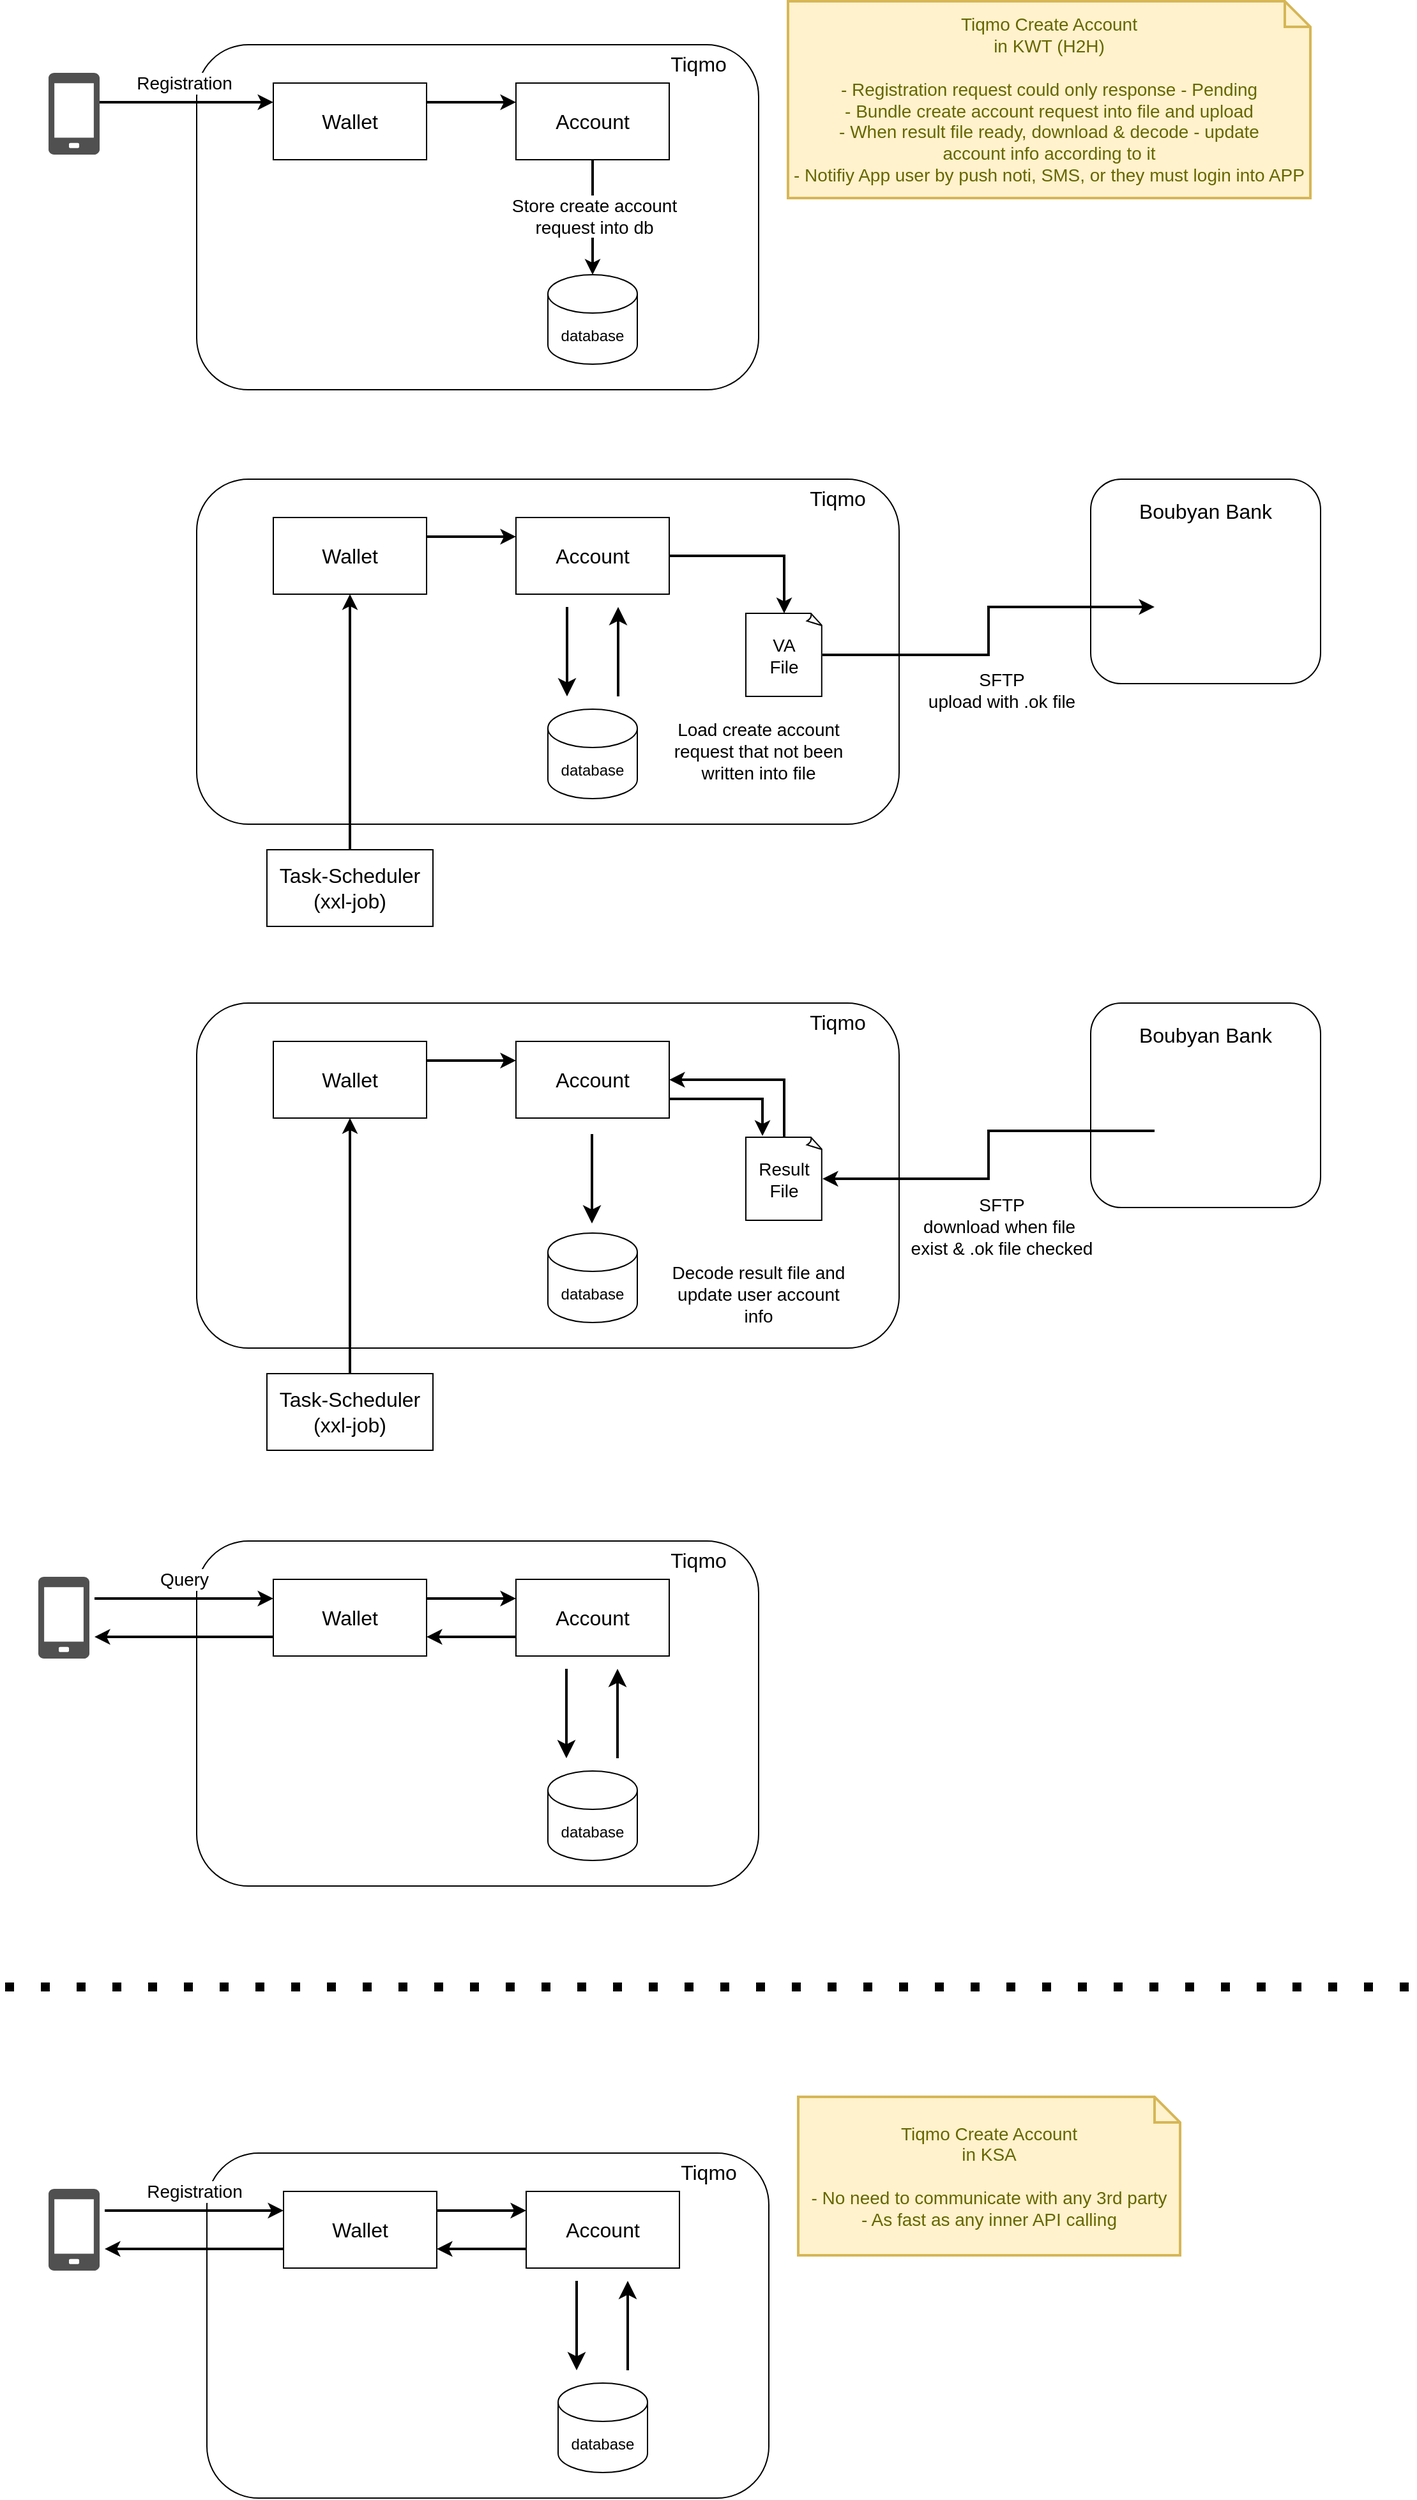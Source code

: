 <mxfile version="25.0.3">
  <diagram name="第 1 页" id="l_LyqZzCRxqH_LgvSI38">
    <mxGraphModel dx="1434" dy="738" grid="1" gridSize="10" guides="1" tooltips="1" connect="1" arrows="1" fold="1" page="1" pageScale="1" pageWidth="827" pageHeight="1169" math="0" shadow="0">
      <root>
        <mxCell id="0" />
        <mxCell id="1" parent="0" />
        <mxCell id="xTZsgKl8fFD3ckYoaLQe-24" value="" style="rounded=1;whiteSpace=wrap;html=1;" vertex="1" parent="1">
          <mxGeometry x="170" y="390" width="550" height="270" as="geometry" />
        </mxCell>
        <mxCell id="xTZsgKl8fFD3ckYoaLQe-11" value="" style="rounded=1;whiteSpace=wrap;html=1;" vertex="1" parent="1">
          <mxGeometry x="870" y="390" width="180" height="160" as="geometry" />
        </mxCell>
        <mxCell id="xTZsgKl8fFD3ckYoaLQe-6" value="" style="rounded=1;whiteSpace=wrap;html=1;" vertex="1" parent="1">
          <mxGeometry x="170" y="50" width="440" height="270" as="geometry" />
        </mxCell>
        <mxCell id="xTZsgKl8fFD3ckYoaLQe-17" style="edgeStyle=orthogonalEdgeStyle;rounded=0;orthogonalLoop=1;jettySize=auto;html=1;exitX=1;exitY=0.25;exitDx=0;exitDy=0;entryX=0;entryY=0.25;entryDx=0;entryDy=0;strokeWidth=2;" edge="1" parent="1" source="xTZsgKl8fFD3ckYoaLQe-7" target="xTZsgKl8fFD3ckYoaLQe-8">
          <mxGeometry relative="1" as="geometry" />
        </mxCell>
        <mxCell id="xTZsgKl8fFD3ckYoaLQe-7" value="&lt;font style=&quot;font-size: 16px;&quot;&gt;Wallet&lt;/font&gt;" style="rounded=0;whiteSpace=wrap;html=1;" vertex="1" parent="1">
          <mxGeometry x="230" y="80" width="120" height="60" as="geometry" />
        </mxCell>
        <mxCell id="xTZsgKl8fFD3ckYoaLQe-8" value="&lt;font style=&quot;font-size: 16px;&quot;&gt;Account&lt;/font&gt;" style="rounded=0;whiteSpace=wrap;html=1;" vertex="1" parent="1">
          <mxGeometry x="420" y="80" width="120" height="60" as="geometry" />
        </mxCell>
        <mxCell id="xTZsgKl8fFD3ckYoaLQe-9" value="database" style="shape=cylinder3;whiteSpace=wrap;html=1;boundedLbl=1;backgroundOutline=1;size=15;" vertex="1" parent="1">
          <mxGeometry x="445" y="230" width="70" height="70" as="geometry" />
        </mxCell>
        <mxCell id="xTZsgKl8fFD3ckYoaLQe-10" value="" style="shape=image;html=1;verticalAlign=top;verticalLabelPosition=bottom;labelBackgroundColor=#ffffff;imageAspect=0;aspect=fixed;image=https://cdn2.iconfinder.com/data/icons/whcompare-servers-web-hosting/50/sftp-128.png" vertex="1" parent="1">
          <mxGeometry x="920" y="450" width="80" height="80" as="geometry" />
        </mxCell>
        <mxCell id="xTZsgKl8fFD3ckYoaLQe-12" value="&lt;font style=&quot;font-size: 16px;&quot;&gt;Boubyan Bank&lt;/font&gt;" style="text;strokeColor=none;align=center;fillColor=none;html=1;verticalAlign=middle;whiteSpace=wrap;rounded=0;" vertex="1" parent="1">
          <mxGeometry x="890" y="390" width="140" height="50" as="geometry" />
        </mxCell>
        <mxCell id="xTZsgKl8fFD3ckYoaLQe-43" style="edgeStyle=orthogonalEdgeStyle;rounded=0;orthogonalLoop=1;jettySize=auto;html=1;exitX=1;exitY=0.5;exitDx=0;exitDy=0;exitPerimeter=0;entryX=0;entryY=0.5;entryDx=0;entryDy=0;strokeWidth=2;" edge="1" parent="1" source="xTZsgKl8fFD3ckYoaLQe-13" target="xTZsgKl8fFD3ckYoaLQe-10">
          <mxGeometry relative="1" as="geometry" />
        </mxCell>
        <mxCell id="xTZsgKl8fFD3ckYoaLQe-13" value="&lt;font style=&quot;font-size: 14px;&quot;&gt;VA&lt;/font&gt;&lt;div&gt;&lt;font style=&quot;font-size: 14px;&quot;&gt;File&lt;/font&gt;&lt;/div&gt;" style="whiteSpace=wrap;html=1;shape=mxgraph.basic.document" vertex="1" parent="1">
          <mxGeometry x="600" y="495" width="60" height="65" as="geometry" />
        </mxCell>
        <mxCell id="xTZsgKl8fFD3ckYoaLQe-15" value="" style="endArrow=classic;html=1;rounded=0;strokeWidth=2;" edge="1" parent="1">
          <mxGeometry width="50" height="50" relative="1" as="geometry">
            <mxPoint x="90" y="95" as="sourcePoint" />
            <mxPoint x="230" y="95" as="targetPoint" />
          </mxGeometry>
        </mxCell>
        <mxCell id="xTZsgKl8fFD3ckYoaLQe-16" value="&lt;font style=&quot;font-size: 14px;&quot;&gt;Registration&lt;/font&gt;" style="edgeLabel;html=1;align=center;verticalAlign=middle;resizable=0;points=[];" vertex="1" connectable="0" parent="xTZsgKl8fFD3ckYoaLQe-15">
          <mxGeometry x="-0.458" y="-2" relative="1" as="geometry">
            <mxPoint x="32" y="-17" as="offset" />
          </mxGeometry>
        </mxCell>
        <mxCell id="xTZsgKl8fFD3ckYoaLQe-18" style="edgeStyle=orthogonalEdgeStyle;rounded=0;orthogonalLoop=1;jettySize=auto;html=1;entryX=0.5;entryY=0;entryDx=0;entryDy=0;entryPerimeter=0;strokeWidth=2;exitX=0.5;exitY=1;exitDx=0;exitDy=0;" edge="1" parent="1" source="xTZsgKl8fFD3ckYoaLQe-8" target="xTZsgKl8fFD3ckYoaLQe-9">
          <mxGeometry relative="1" as="geometry">
            <mxPoint x="450" y="140" as="sourcePoint" />
          </mxGeometry>
        </mxCell>
        <mxCell id="xTZsgKl8fFD3ckYoaLQe-19" value="&lt;font style=&quot;font-size: 14px;&quot;&gt;Store create account&lt;/font&gt;&lt;div&gt;&lt;font style=&quot;font-size: 14px;&quot;&gt;request into db&lt;/font&gt;&lt;/div&gt;" style="edgeLabel;html=1;align=center;verticalAlign=middle;resizable=0;points=[];" vertex="1" connectable="0" parent="xTZsgKl8fFD3ckYoaLQe-18">
          <mxGeometry x="-0.035" y="1" relative="1" as="geometry">
            <mxPoint as="offset" />
          </mxGeometry>
        </mxCell>
        <mxCell id="xTZsgKl8fFD3ckYoaLQe-25" style="edgeStyle=orthogonalEdgeStyle;rounded=0;orthogonalLoop=1;jettySize=auto;html=1;exitX=1;exitY=0.25;exitDx=0;exitDy=0;entryX=0;entryY=0.25;entryDx=0;entryDy=0;strokeWidth=2;" edge="1" parent="1" source="xTZsgKl8fFD3ckYoaLQe-26" target="xTZsgKl8fFD3ckYoaLQe-27">
          <mxGeometry relative="1" as="geometry" />
        </mxCell>
        <mxCell id="xTZsgKl8fFD3ckYoaLQe-26" value="&lt;font style=&quot;font-size: 16px;&quot;&gt;Wallet&lt;/font&gt;" style="rounded=0;whiteSpace=wrap;html=1;" vertex="1" parent="1">
          <mxGeometry x="230" y="420" width="120" height="60" as="geometry" />
        </mxCell>
        <mxCell id="xTZsgKl8fFD3ckYoaLQe-27" value="&lt;font style=&quot;font-size: 16px;&quot;&gt;Account&lt;/font&gt;" style="rounded=0;whiteSpace=wrap;html=1;" vertex="1" parent="1">
          <mxGeometry x="420" y="420" width="120" height="60" as="geometry" />
        </mxCell>
        <mxCell id="xTZsgKl8fFD3ckYoaLQe-28" value="database" style="shape=cylinder3;whiteSpace=wrap;html=1;boundedLbl=1;backgroundOutline=1;size=15;" vertex="1" parent="1">
          <mxGeometry x="445" y="570" width="70" height="70" as="geometry" />
        </mxCell>
        <mxCell id="xTZsgKl8fFD3ckYoaLQe-34" style="edgeStyle=orthogonalEdgeStyle;rounded=0;orthogonalLoop=1;jettySize=auto;html=1;exitX=0.5;exitY=0;exitDx=0;exitDy=0;entryX=0.5;entryY=1;entryDx=0;entryDy=0;strokeWidth=2;" edge="1" parent="1" source="xTZsgKl8fFD3ckYoaLQe-32" target="xTZsgKl8fFD3ckYoaLQe-26">
          <mxGeometry relative="1" as="geometry" />
        </mxCell>
        <mxCell id="xTZsgKl8fFD3ckYoaLQe-32" value="&lt;font style=&quot;font-size: 16px;&quot;&gt;Task-Scheduler&lt;/font&gt;&lt;div&gt;&lt;font style=&quot;font-size: 16px;&quot;&gt;(xxl-job)&lt;/font&gt;&lt;/div&gt;" style="rounded=0;whiteSpace=wrap;html=1;" vertex="1" parent="1">
          <mxGeometry x="225" y="680" width="130" height="60" as="geometry" />
        </mxCell>
        <mxCell id="xTZsgKl8fFD3ckYoaLQe-35" value="&lt;font style=&quot;font-size: 16px;&quot;&gt;Tiqmo&lt;/font&gt;" style="text;strokeColor=none;align=center;fillColor=none;html=1;verticalAlign=middle;whiteSpace=wrap;rounded=0;" vertex="1" parent="1">
          <mxGeometry x="493" y="40" width="140" height="50" as="geometry" />
        </mxCell>
        <mxCell id="xTZsgKl8fFD3ckYoaLQe-36" value="&lt;font style=&quot;font-size: 16px;&quot;&gt;Tiqmo&lt;/font&gt;" style="text;strokeColor=none;align=center;fillColor=none;html=1;verticalAlign=middle;whiteSpace=wrap;rounded=0;" vertex="1" parent="1">
          <mxGeometry x="602" y="380" width="140" height="50" as="geometry" />
        </mxCell>
        <mxCell id="xTZsgKl8fFD3ckYoaLQe-40" value="" style="edgeStyle=elbowEdgeStyle;elbow=vertical;endArrow=classic;html=1;curved=0;rounded=0;endSize=8;startSize=8;strokeWidth=2;" edge="1" parent="1">
          <mxGeometry width="50" height="50" relative="1" as="geometry">
            <mxPoint x="460" y="490" as="sourcePoint" />
            <mxPoint x="460" y="560" as="targetPoint" />
          </mxGeometry>
        </mxCell>
        <mxCell id="xTZsgKl8fFD3ckYoaLQe-41" value="" style="edgeStyle=elbowEdgeStyle;elbow=vertical;endArrow=classic;html=1;curved=0;rounded=0;endSize=8;startSize=8;strokeWidth=2;" edge="1" parent="1">
          <mxGeometry width="50" height="50" relative="1" as="geometry">
            <mxPoint x="500" y="560" as="sourcePoint" />
            <mxPoint x="500" y="490" as="targetPoint" />
          </mxGeometry>
        </mxCell>
        <mxCell id="xTZsgKl8fFD3ckYoaLQe-42" style="edgeStyle=orthogonalEdgeStyle;rounded=0;orthogonalLoop=1;jettySize=auto;html=1;exitX=1;exitY=0.5;exitDx=0;exitDy=0;entryX=0.5;entryY=0;entryDx=0;entryDy=0;entryPerimeter=0;strokeWidth=2;" edge="1" parent="1" source="xTZsgKl8fFD3ckYoaLQe-27" target="xTZsgKl8fFD3ckYoaLQe-13">
          <mxGeometry relative="1" as="geometry" />
        </mxCell>
        <mxCell id="xTZsgKl8fFD3ckYoaLQe-44" value="&lt;font style=&quot;font-size: 14px;&quot;&gt;Load create account request that not been written into file&lt;/font&gt;" style="text;strokeColor=none;align=center;fillColor=none;html=1;verticalAlign=middle;whiteSpace=wrap;rounded=0;" vertex="1" parent="1">
          <mxGeometry x="530" y="565" width="160" height="75" as="geometry" />
        </mxCell>
        <mxCell id="xTZsgKl8fFD3ckYoaLQe-45" value="&lt;font style=&quot;font-size: 14px;&quot;&gt;SFTP&lt;/font&gt;&lt;div&gt;&lt;font style=&quot;font-size: 14px;&quot;&gt;upload with .ok file&lt;/font&gt;&lt;/div&gt;" style="text;html=1;align=center;verticalAlign=middle;resizable=0;points=[];autosize=1;strokeColor=none;fillColor=none;" vertex="1" parent="1">
          <mxGeometry x="730" y="530" width="140" height="50" as="geometry" />
        </mxCell>
        <mxCell id="xTZsgKl8fFD3ckYoaLQe-46" value="" style="rounded=1;whiteSpace=wrap;html=1;" vertex="1" parent="1">
          <mxGeometry x="170" y="800" width="550" height="270" as="geometry" />
        </mxCell>
        <mxCell id="xTZsgKl8fFD3ckYoaLQe-47" value="" style="rounded=1;whiteSpace=wrap;html=1;" vertex="1" parent="1">
          <mxGeometry x="870" y="800" width="180" height="160" as="geometry" />
        </mxCell>
        <mxCell id="xTZsgKl8fFD3ckYoaLQe-48" value="" style="shape=image;html=1;verticalAlign=top;verticalLabelPosition=bottom;labelBackgroundColor=#ffffff;imageAspect=0;aspect=fixed;image=https://cdn2.iconfinder.com/data/icons/whcompare-servers-web-hosting/50/sftp-128.png" vertex="1" parent="1">
          <mxGeometry x="920" y="860" width="80" height="80" as="geometry" />
        </mxCell>
        <mxCell id="xTZsgKl8fFD3ckYoaLQe-49" value="&lt;font style=&quot;font-size: 16px;&quot;&gt;Boubyan Bank&lt;/font&gt;" style="text;strokeColor=none;align=center;fillColor=none;html=1;verticalAlign=middle;whiteSpace=wrap;rounded=0;" vertex="1" parent="1">
          <mxGeometry x="890" y="800" width="140" height="50" as="geometry" />
        </mxCell>
        <mxCell id="xTZsgKl8fFD3ckYoaLQe-65" style="edgeStyle=orthogonalEdgeStyle;rounded=0;orthogonalLoop=1;jettySize=auto;html=1;exitX=0.5;exitY=0;exitDx=0;exitDy=0;exitPerimeter=0;entryX=1;entryY=0.5;entryDx=0;entryDy=0;strokeWidth=2;" edge="1" parent="1" source="xTZsgKl8fFD3ckYoaLQe-51" target="xTZsgKl8fFD3ckYoaLQe-54">
          <mxGeometry relative="1" as="geometry" />
        </mxCell>
        <mxCell id="xTZsgKl8fFD3ckYoaLQe-51" value="&lt;font style=&quot;font-size: 14px;&quot;&gt;Result&lt;/font&gt;&lt;div&gt;&lt;font style=&quot;font-size: 14px;&quot;&gt;File&lt;/font&gt;&lt;/div&gt;" style="whiteSpace=wrap;html=1;shape=mxgraph.basic.document" vertex="1" parent="1">
          <mxGeometry x="600" y="905" width="60" height="65" as="geometry" />
        </mxCell>
        <mxCell id="xTZsgKl8fFD3ckYoaLQe-52" style="edgeStyle=orthogonalEdgeStyle;rounded=0;orthogonalLoop=1;jettySize=auto;html=1;exitX=1;exitY=0.25;exitDx=0;exitDy=0;entryX=0;entryY=0.25;entryDx=0;entryDy=0;strokeWidth=2;" edge="1" parent="1" source="xTZsgKl8fFD3ckYoaLQe-53" target="xTZsgKl8fFD3ckYoaLQe-54">
          <mxGeometry relative="1" as="geometry" />
        </mxCell>
        <mxCell id="xTZsgKl8fFD3ckYoaLQe-53" value="&lt;font style=&quot;font-size: 16px;&quot;&gt;Wallet&lt;/font&gt;" style="rounded=0;whiteSpace=wrap;html=1;" vertex="1" parent="1">
          <mxGeometry x="230" y="830" width="120" height="60" as="geometry" />
        </mxCell>
        <mxCell id="xTZsgKl8fFD3ckYoaLQe-54" value="&lt;font style=&quot;font-size: 16px;&quot;&gt;Account&lt;/font&gt;" style="rounded=0;whiteSpace=wrap;html=1;" vertex="1" parent="1">
          <mxGeometry x="420" y="830" width="120" height="60" as="geometry" />
        </mxCell>
        <mxCell id="xTZsgKl8fFD3ckYoaLQe-55" value="database" style="shape=cylinder3;whiteSpace=wrap;html=1;boundedLbl=1;backgroundOutline=1;size=15;" vertex="1" parent="1">
          <mxGeometry x="445" y="980" width="70" height="70" as="geometry" />
        </mxCell>
        <mxCell id="xTZsgKl8fFD3ckYoaLQe-56" style="edgeStyle=orthogonalEdgeStyle;rounded=0;orthogonalLoop=1;jettySize=auto;html=1;exitX=0.5;exitY=0;exitDx=0;exitDy=0;entryX=0.5;entryY=1;entryDx=0;entryDy=0;strokeWidth=2;" edge="1" parent="1" source="xTZsgKl8fFD3ckYoaLQe-57" target="xTZsgKl8fFD3ckYoaLQe-53">
          <mxGeometry relative="1" as="geometry" />
        </mxCell>
        <mxCell id="xTZsgKl8fFD3ckYoaLQe-57" value="&lt;font style=&quot;font-size: 16px;&quot;&gt;Task-Scheduler&lt;/font&gt;&lt;div&gt;&lt;font style=&quot;font-size: 16px;&quot;&gt;(xxl-job)&lt;/font&gt;&lt;/div&gt;" style="rounded=0;whiteSpace=wrap;html=1;" vertex="1" parent="1">
          <mxGeometry x="225" y="1090" width="130" height="60" as="geometry" />
        </mxCell>
        <mxCell id="xTZsgKl8fFD3ckYoaLQe-58" value="&lt;font style=&quot;font-size: 16px;&quot;&gt;Tiqmo&lt;/font&gt;" style="text;strokeColor=none;align=center;fillColor=none;html=1;verticalAlign=middle;whiteSpace=wrap;rounded=0;" vertex="1" parent="1">
          <mxGeometry x="602" y="790" width="140" height="50" as="geometry" />
        </mxCell>
        <mxCell id="xTZsgKl8fFD3ckYoaLQe-59" value="" style="edgeStyle=elbowEdgeStyle;elbow=vertical;endArrow=classic;html=1;curved=0;rounded=0;endSize=8;startSize=8;strokeWidth=2;" edge="1" parent="1">
          <mxGeometry width="50" height="50" relative="1" as="geometry">
            <mxPoint x="479.5" y="902.5" as="sourcePoint" />
            <mxPoint x="479.5" y="972.5" as="targetPoint" />
          </mxGeometry>
        </mxCell>
        <mxCell id="xTZsgKl8fFD3ckYoaLQe-62" value="&lt;span style=&quot;font-size: 14px;&quot;&gt;Decode result file and&lt;/span&gt;&lt;div&gt;&lt;span style=&quot;font-size: 14px;&quot;&gt;update user account&lt;/span&gt;&lt;/div&gt;&lt;div&gt;&lt;span style=&quot;font-size: 14px;&quot;&gt;info&lt;/span&gt;&lt;/div&gt;" style="text;strokeColor=none;align=center;fillColor=none;html=1;verticalAlign=middle;whiteSpace=wrap;rounded=0;" vertex="1" parent="1">
          <mxGeometry x="530" y="990" width="160" height="75" as="geometry" />
        </mxCell>
        <mxCell id="xTZsgKl8fFD3ckYoaLQe-63" value="&lt;font style=&quot;font-size: 14px;&quot;&gt;SFTP&lt;/font&gt;&lt;div&gt;&lt;font style=&quot;font-size: 14px;&quot;&gt;download when file&amp;nbsp;&lt;/font&gt;&lt;/div&gt;&lt;div&gt;&lt;font style=&quot;font-size: 14px;&quot;&gt;exist &amp;amp;&amp;nbsp;&lt;/font&gt;&lt;span style=&quot;font-size: 14px; background-color: initial;&quot;&gt;.ok file checked&lt;/span&gt;&lt;/div&gt;" style="text;html=1;align=center;verticalAlign=middle;resizable=0;points=[];autosize=1;strokeColor=none;fillColor=none;" vertex="1" parent="1">
          <mxGeometry x="715" y="945" width="170" height="60" as="geometry" />
        </mxCell>
        <mxCell id="xTZsgKl8fFD3ckYoaLQe-64" style="edgeStyle=orthogonalEdgeStyle;rounded=0;orthogonalLoop=1;jettySize=auto;html=1;exitX=0;exitY=0.5;exitDx=0;exitDy=0;entryX=1;entryY=0.5;entryDx=0;entryDy=0;entryPerimeter=0;strokeWidth=2;" edge="1" parent="1" source="xTZsgKl8fFD3ckYoaLQe-48" target="xTZsgKl8fFD3ckYoaLQe-51">
          <mxGeometry relative="1" as="geometry" />
        </mxCell>
        <mxCell id="xTZsgKl8fFD3ckYoaLQe-66" style="edgeStyle=orthogonalEdgeStyle;rounded=0;orthogonalLoop=1;jettySize=auto;html=1;exitX=1;exitY=0.75;exitDx=0;exitDy=0;entryX=0.217;entryY=-0.015;entryDx=0;entryDy=0;entryPerimeter=0;strokeWidth=2;" edge="1" parent="1" source="xTZsgKl8fFD3ckYoaLQe-54" target="xTZsgKl8fFD3ckYoaLQe-51">
          <mxGeometry relative="1" as="geometry" />
        </mxCell>
        <mxCell id="xTZsgKl8fFD3ckYoaLQe-67" value="" style="sketch=0;pointerEvents=1;shadow=0;dashed=0;html=1;strokeColor=none;fillColor=#505050;labelPosition=center;verticalLabelPosition=bottom;verticalAlign=top;outlineConnect=0;align=center;shape=mxgraph.office.devices.cell_phone_generic;" vertex="1" parent="1">
          <mxGeometry x="46" y="1249" width="40" height="64" as="geometry" />
        </mxCell>
        <mxCell id="xTZsgKl8fFD3ckYoaLQe-68" value="" style="rounded=1;whiteSpace=wrap;html=1;" vertex="1" parent="1">
          <mxGeometry x="170" y="1221" width="440" height="270" as="geometry" />
        </mxCell>
        <mxCell id="xTZsgKl8fFD3ckYoaLQe-69" style="edgeStyle=orthogonalEdgeStyle;rounded=0;orthogonalLoop=1;jettySize=auto;html=1;exitX=1;exitY=0.25;exitDx=0;exitDy=0;entryX=0;entryY=0.25;entryDx=0;entryDy=0;strokeWidth=2;" edge="1" parent="1" source="xTZsgKl8fFD3ckYoaLQe-70" target="xTZsgKl8fFD3ckYoaLQe-71">
          <mxGeometry relative="1" as="geometry" />
        </mxCell>
        <mxCell id="xTZsgKl8fFD3ckYoaLQe-83" style="edgeStyle=orthogonalEdgeStyle;rounded=0;orthogonalLoop=1;jettySize=auto;html=1;exitX=0;exitY=0.75;exitDx=0;exitDy=0;strokeWidth=2;" edge="1" parent="1" source="xTZsgKl8fFD3ckYoaLQe-70">
          <mxGeometry relative="1" as="geometry">
            <mxPoint x="90" y="1296" as="targetPoint" />
          </mxGeometry>
        </mxCell>
        <mxCell id="xTZsgKl8fFD3ckYoaLQe-70" value="&lt;font style=&quot;font-size: 16px;&quot;&gt;Wallet&lt;/font&gt;" style="rounded=0;whiteSpace=wrap;html=1;" vertex="1" parent="1">
          <mxGeometry x="230" y="1251" width="120" height="60" as="geometry" />
        </mxCell>
        <mxCell id="xTZsgKl8fFD3ckYoaLQe-80" style="edgeStyle=orthogonalEdgeStyle;rounded=0;orthogonalLoop=1;jettySize=auto;html=1;exitX=0;exitY=0.75;exitDx=0;exitDy=0;entryX=1;entryY=0.75;entryDx=0;entryDy=0;strokeWidth=2;" edge="1" parent="1" source="xTZsgKl8fFD3ckYoaLQe-71" target="xTZsgKl8fFD3ckYoaLQe-70">
          <mxGeometry relative="1" as="geometry" />
        </mxCell>
        <mxCell id="xTZsgKl8fFD3ckYoaLQe-71" value="&lt;font style=&quot;font-size: 16px;&quot;&gt;Account&lt;/font&gt;" style="rounded=0;whiteSpace=wrap;html=1;" vertex="1" parent="1">
          <mxGeometry x="420" y="1251" width="120" height="60" as="geometry" />
        </mxCell>
        <mxCell id="xTZsgKl8fFD3ckYoaLQe-72" value="database" style="shape=cylinder3;whiteSpace=wrap;html=1;boundedLbl=1;backgroundOutline=1;size=15;" vertex="1" parent="1">
          <mxGeometry x="445" y="1401" width="70" height="70" as="geometry" />
        </mxCell>
        <mxCell id="xTZsgKl8fFD3ckYoaLQe-73" value="" style="endArrow=classic;html=1;rounded=0;strokeWidth=2;" edge="1" parent="1">
          <mxGeometry width="50" height="50" relative="1" as="geometry">
            <mxPoint x="90" y="1266" as="sourcePoint" />
            <mxPoint x="230" y="1266" as="targetPoint" />
          </mxGeometry>
        </mxCell>
        <mxCell id="xTZsgKl8fFD3ckYoaLQe-74" value="&lt;font style=&quot;font-size: 14px;&quot;&gt;Query&lt;/font&gt;" style="edgeLabel;html=1;align=center;verticalAlign=middle;resizable=0;points=[];" vertex="1" connectable="0" parent="xTZsgKl8fFD3ckYoaLQe-73">
          <mxGeometry x="-0.458" y="-2" relative="1" as="geometry">
            <mxPoint x="32" y="-17" as="offset" />
          </mxGeometry>
        </mxCell>
        <mxCell id="xTZsgKl8fFD3ckYoaLQe-77" value="&lt;font style=&quot;font-size: 16px;&quot;&gt;Tiqmo&lt;/font&gt;" style="text;strokeColor=none;align=center;fillColor=none;html=1;verticalAlign=middle;whiteSpace=wrap;rounded=0;" vertex="1" parent="1">
          <mxGeometry x="493" y="1211" width="140" height="50" as="geometry" />
        </mxCell>
        <mxCell id="xTZsgKl8fFD3ckYoaLQe-78" value="" style="edgeStyle=elbowEdgeStyle;elbow=vertical;endArrow=classic;html=1;curved=0;rounded=0;endSize=8;startSize=8;strokeWidth=2;" edge="1" parent="1">
          <mxGeometry width="50" height="50" relative="1" as="geometry">
            <mxPoint x="459.5" y="1321" as="sourcePoint" />
            <mxPoint x="459.5" y="1391" as="targetPoint" />
          </mxGeometry>
        </mxCell>
        <mxCell id="xTZsgKl8fFD3ckYoaLQe-79" value="" style="edgeStyle=elbowEdgeStyle;elbow=vertical;endArrow=classic;html=1;curved=0;rounded=0;endSize=8;startSize=8;strokeWidth=2;" edge="1" parent="1">
          <mxGeometry width="50" height="50" relative="1" as="geometry">
            <mxPoint x="499.5" y="1391" as="sourcePoint" />
            <mxPoint x="499.5" y="1321" as="targetPoint" />
          </mxGeometry>
        </mxCell>
        <mxCell id="xTZsgKl8fFD3ckYoaLQe-84" value="" style="sketch=0;pointerEvents=1;shadow=0;dashed=0;html=1;strokeColor=none;fillColor=#505050;labelPosition=center;verticalLabelPosition=bottom;verticalAlign=top;outlineConnect=0;align=center;shape=mxgraph.office.devices.cell_phone_generic;" vertex="1" parent="1">
          <mxGeometry x="54" y="72" width="40" height="64" as="geometry" />
        </mxCell>
        <mxCell id="xTZsgKl8fFD3ckYoaLQe-85" value="" style="endArrow=none;dashed=1;html=1;dashPattern=1 3;strokeWidth=7;rounded=0;" edge="1" parent="1">
          <mxGeometry width="50" height="50" relative="1" as="geometry">
            <mxPoint x="20" y="1570" as="sourcePoint" />
            <mxPoint x="1120" y="1570" as="targetPoint" />
          </mxGeometry>
        </mxCell>
        <mxCell id="xTZsgKl8fFD3ckYoaLQe-87" value="" style="sketch=0;pointerEvents=1;shadow=0;dashed=0;html=1;strokeColor=none;fillColor=#505050;labelPosition=center;verticalLabelPosition=bottom;verticalAlign=top;outlineConnect=0;align=center;shape=mxgraph.office.devices.cell_phone_generic;" vertex="1" parent="1">
          <mxGeometry x="54" y="1728" width="40" height="64" as="geometry" />
        </mxCell>
        <mxCell id="xTZsgKl8fFD3ckYoaLQe-88" value="" style="rounded=1;whiteSpace=wrap;html=1;" vertex="1" parent="1">
          <mxGeometry x="178" y="1700" width="440" height="270" as="geometry" />
        </mxCell>
        <mxCell id="xTZsgKl8fFD3ckYoaLQe-89" style="edgeStyle=orthogonalEdgeStyle;rounded=0;orthogonalLoop=1;jettySize=auto;html=1;exitX=1;exitY=0.25;exitDx=0;exitDy=0;entryX=0;entryY=0.25;entryDx=0;entryDy=0;strokeWidth=2;" edge="1" parent="1" source="xTZsgKl8fFD3ckYoaLQe-91" target="xTZsgKl8fFD3ckYoaLQe-93">
          <mxGeometry relative="1" as="geometry" />
        </mxCell>
        <mxCell id="xTZsgKl8fFD3ckYoaLQe-90" style="edgeStyle=orthogonalEdgeStyle;rounded=0;orthogonalLoop=1;jettySize=auto;html=1;exitX=0;exitY=0.75;exitDx=0;exitDy=0;strokeWidth=2;" edge="1" parent="1" source="xTZsgKl8fFD3ckYoaLQe-91">
          <mxGeometry relative="1" as="geometry">
            <mxPoint x="98" y="1775" as="targetPoint" />
          </mxGeometry>
        </mxCell>
        <mxCell id="xTZsgKl8fFD3ckYoaLQe-91" value="&lt;font style=&quot;font-size: 16px;&quot;&gt;Wallet&lt;/font&gt;" style="rounded=0;whiteSpace=wrap;html=1;" vertex="1" parent="1">
          <mxGeometry x="238" y="1730" width="120" height="60" as="geometry" />
        </mxCell>
        <mxCell id="xTZsgKl8fFD3ckYoaLQe-92" style="edgeStyle=orthogonalEdgeStyle;rounded=0;orthogonalLoop=1;jettySize=auto;html=1;exitX=0;exitY=0.75;exitDx=0;exitDy=0;entryX=1;entryY=0.75;entryDx=0;entryDy=0;strokeWidth=2;" edge="1" parent="1" source="xTZsgKl8fFD3ckYoaLQe-93" target="xTZsgKl8fFD3ckYoaLQe-91">
          <mxGeometry relative="1" as="geometry" />
        </mxCell>
        <mxCell id="xTZsgKl8fFD3ckYoaLQe-93" value="&lt;font style=&quot;font-size: 16px;&quot;&gt;Account&lt;/font&gt;" style="rounded=0;whiteSpace=wrap;html=1;" vertex="1" parent="1">
          <mxGeometry x="428" y="1730" width="120" height="60" as="geometry" />
        </mxCell>
        <mxCell id="xTZsgKl8fFD3ckYoaLQe-94" value="database" style="shape=cylinder3;whiteSpace=wrap;html=1;boundedLbl=1;backgroundOutline=1;size=15;" vertex="1" parent="1">
          <mxGeometry x="453" y="1880" width="70" height="70" as="geometry" />
        </mxCell>
        <mxCell id="xTZsgKl8fFD3ckYoaLQe-95" value="" style="endArrow=classic;html=1;rounded=0;strokeWidth=2;" edge="1" parent="1">
          <mxGeometry width="50" height="50" relative="1" as="geometry">
            <mxPoint x="98" y="1745" as="sourcePoint" />
            <mxPoint x="238" y="1745" as="targetPoint" />
          </mxGeometry>
        </mxCell>
        <mxCell id="xTZsgKl8fFD3ckYoaLQe-96" value="&lt;span style=&quot;font-size: 14px;&quot;&gt;Registration&lt;/span&gt;" style="edgeLabel;html=1;align=center;verticalAlign=middle;resizable=0;points=[];" vertex="1" connectable="0" parent="xTZsgKl8fFD3ckYoaLQe-95">
          <mxGeometry x="-0.458" y="-2" relative="1" as="geometry">
            <mxPoint x="32" y="-17" as="offset" />
          </mxGeometry>
        </mxCell>
        <mxCell id="xTZsgKl8fFD3ckYoaLQe-97" value="&lt;font style=&quot;font-size: 16px;&quot;&gt;Tiqmo&lt;/font&gt;" style="text;strokeColor=none;align=center;fillColor=none;html=1;verticalAlign=middle;whiteSpace=wrap;rounded=0;" vertex="1" parent="1">
          <mxGeometry x="501" y="1690" width="140" height="50" as="geometry" />
        </mxCell>
        <mxCell id="xTZsgKl8fFD3ckYoaLQe-98" value="" style="edgeStyle=elbowEdgeStyle;elbow=vertical;endArrow=classic;html=1;curved=0;rounded=0;endSize=8;startSize=8;strokeWidth=2;" edge="1" parent="1">
          <mxGeometry width="50" height="50" relative="1" as="geometry">
            <mxPoint x="467.5" y="1800" as="sourcePoint" />
            <mxPoint x="467.5" y="1870" as="targetPoint" />
          </mxGeometry>
        </mxCell>
        <mxCell id="xTZsgKl8fFD3ckYoaLQe-99" value="" style="edgeStyle=elbowEdgeStyle;elbow=vertical;endArrow=classic;html=1;curved=0;rounded=0;endSize=8;startSize=8;strokeWidth=2;" edge="1" parent="1">
          <mxGeometry width="50" height="50" relative="1" as="geometry">
            <mxPoint x="507.5" y="1870" as="sourcePoint" />
            <mxPoint x="507.5" y="1800" as="targetPoint" />
          </mxGeometry>
        </mxCell>
        <mxCell id="xTZsgKl8fFD3ckYoaLQe-102" value="Tiqmo Create Account&lt;div&gt;in KSA&lt;/div&gt;&lt;div&gt;&lt;br&gt;&lt;/div&gt;&lt;div&gt;- No need to communicate with any 3rd party&lt;/div&gt;&lt;div&gt;- As fast as any inner API calling&lt;/div&gt;" style="shape=note;strokeWidth=2;fontSize=14;size=20;whiteSpace=wrap;html=1;fillColor=#fff2cc;strokeColor=#d6b656;fontColor=#666600;" vertex="1" parent="1">
          <mxGeometry x="641" y="1656" width="299" height="124" as="geometry" />
        </mxCell>
        <mxCell id="xTZsgKl8fFD3ckYoaLQe-103" value="Tiqmo Create Account&lt;div&gt;in KWT (H2H)&lt;/div&gt;&lt;div&gt;&lt;br&gt;&lt;/div&gt;&lt;div&gt;&lt;span style=&quot;background-color: initial;&quot;&gt;- Registration request could only response - Pending&lt;/span&gt;&lt;/div&gt;&lt;div&gt;&lt;span style=&quot;background-color: initial;&quot;&gt;- Bundle create account request into file and upload&lt;/span&gt;&lt;/div&gt;&lt;div&gt;&lt;span style=&quot;background-color: initial;&quot;&gt;- When result file ready, download &amp;amp; decode - update&lt;/span&gt;&lt;/div&gt;&lt;div&gt;&lt;span style=&quot;background-color: initial;&quot;&gt;account info according to it&lt;/span&gt;&lt;/div&gt;&lt;div&gt;&lt;span style=&quot;background-color: initial;&quot;&gt;- Notifiy App user by push noti, SMS, or they must login into APP&lt;/span&gt;&lt;/div&gt;" style="shape=note;strokeWidth=2;fontSize=14;size=20;whiteSpace=wrap;html=1;fillColor=#fff2cc;strokeColor=#d6b656;fontColor=#666600;" vertex="1" parent="1">
          <mxGeometry x="633" y="16" width="409" height="154" as="geometry" />
        </mxCell>
      </root>
    </mxGraphModel>
  </diagram>
</mxfile>
